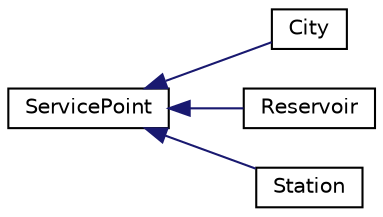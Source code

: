 digraph "Graphical Class Hierarchy"
{
 // LATEX_PDF_SIZE
  edge [fontname="Helvetica",fontsize="10",labelfontname="Helvetica",labelfontsize="10"];
  node [fontname="Helvetica",fontsize="10",shape=record];
  rankdir="LR";
  Node0 [label="ServicePoint",height=0.2,width=0.4,color="black", fillcolor="white", style="filled",URL="$classServicePoint.html",tooltip=" "];
  Node0 -> Node1 [dir="back",color="midnightblue",fontsize="10",style="solid",fontname="Helvetica"];
  Node1 [label="City",height=0.2,width=0.4,color="black", fillcolor="white", style="filled",URL="$classCity.html",tooltip=" "];
  Node0 -> Node2 [dir="back",color="midnightblue",fontsize="10",style="solid",fontname="Helvetica"];
  Node2 [label="Reservoir",height=0.2,width=0.4,color="black", fillcolor="white", style="filled",URL="$classReservoir.html",tooltip=" "];
  Node0 -> Node3 [dir="back",color="midnightblue",fontsize="10",style="solid",fontname="Helvetica"];
  Node3 [label="Station",height=0.2,width=0.4,color="black", fillcolor="white", style="filled",URL="$classStation.html",tooltip=" "];
}
